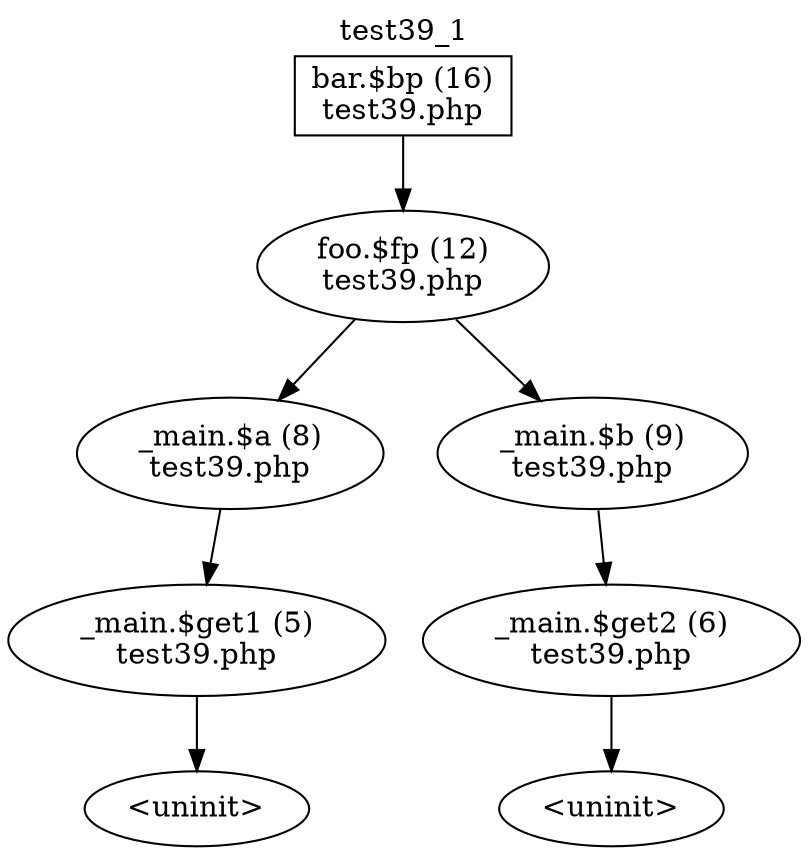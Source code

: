 digraph cfg {
  label="test39_1";
  labelloc=t;
  n1 [shape=box, label="bar.$bp (16)\ntest39.php"];
  n2 [shape=ellipse, label="foo.$fp (12)\ntest39.php"];
  n3 [shape=ellipse, label="_main.$a (8)\ntest39.php"];
  n4 [shape=ellipse, label="_main.$b (9)\ntest39.php"];
  n5 [shape=ellipse, label="_main.$get1 (5)\ntest39.php"];
  n6 [shape=ellipse, label="_main.$get2 (6)\ntest39.php"];
  n7 [shape=ellipse, label="<uninit>"];
  n8 [shape=ellipse, label="<uninit>"];
  n1 -> n2;
  n2 -> n3;
  n2 -> n4;
  n3 -> n5;
  n4 -> n6;
  n5 -> n7;
  n6 -> n8;
}
